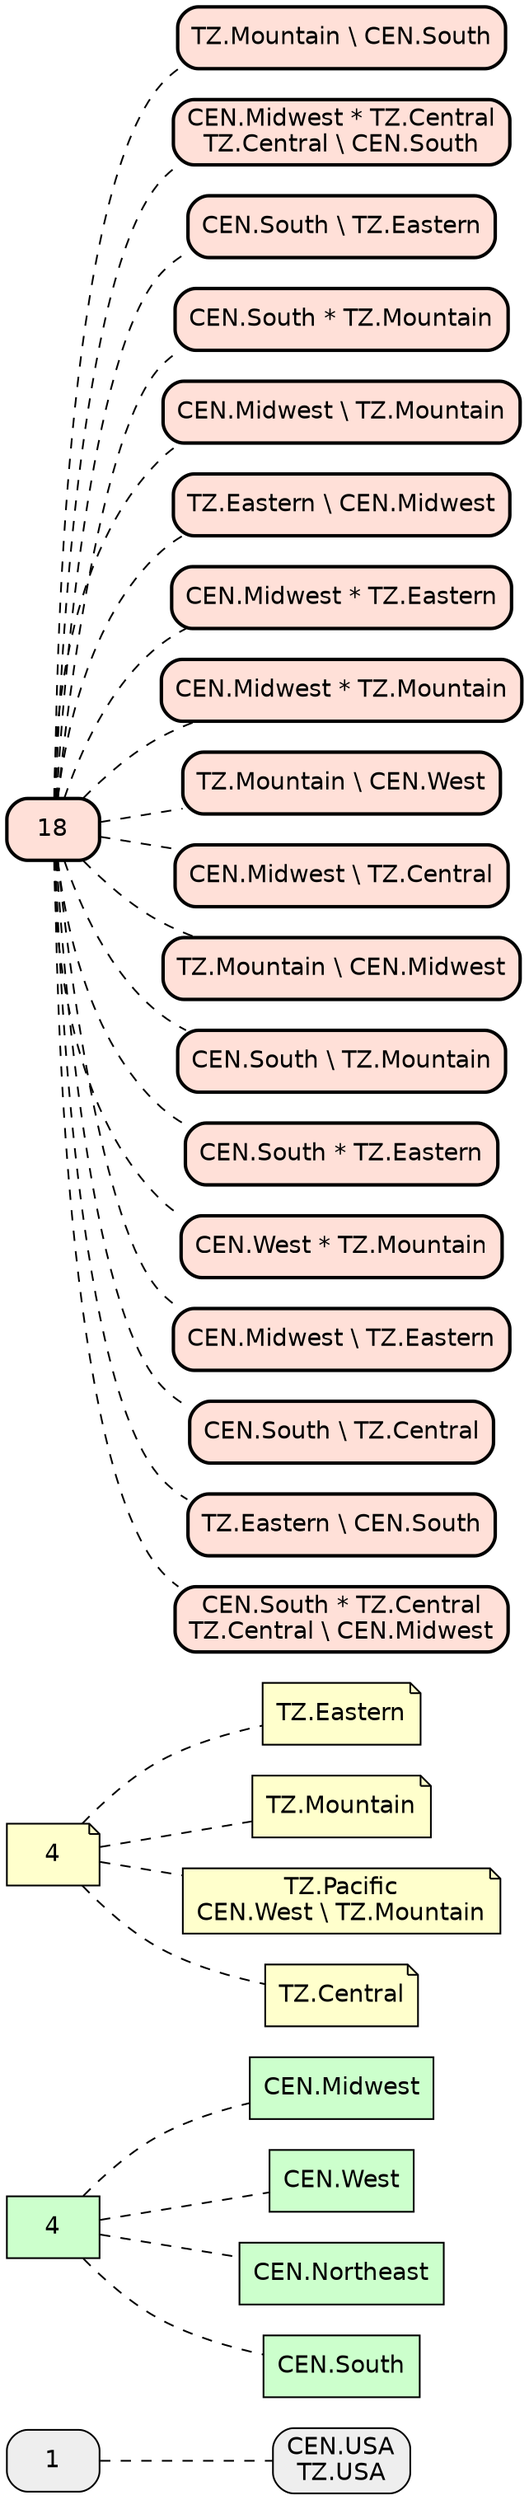 
graph{
rankdir=LR
edge [style=dashed]
n0 [fillcolor="#EEEEEE", style="filled,rounded", shape=box, fontname="helvetica", label=1];
n1 [fillcolor="#EEEEEE", style="filled,rounded", shape=box, fontname="helvetica", label="CEN.USA\nTZ.USA"];
n0 -- n1;
n2 [fillcolor="#CCFFCC", shape=box, style=filled, fontname="helvetica", label=4];
n3 [fillcolor="#CCFFCC", shape=box, style=filled, fontname="helvetica", label="CEN.Midwest"];
n2 -- n3;
n4 [fillcolor="#CCFFCC", shape=box, style=filled, fontname="helvetica", label="CEN.West"];
n2 -- n4;
n5 [fillcolor="#CCFFCC", shape=box, style=filled, fontname="helvetica", label="CEN.Northeast"];
n2 -- n5;
n6 [fillcolor="#CCFFCC", shape=box, style=filled, fontname="helvetica", label="CEN.South"];
n2 -- n6;
n7 [shape=note, fillcolor="#FFFFCC", style=filled, fontname="helvetica", label=4];
n8 [shape=note, fillcolor="#FFFFCC", style=filled, fontname="helvetica", label="TZ.Eastern"];
n7 -- n8;
n9 [shape=note, fillcolor="#FFFFCC", style=filled, fontname="helvetica", label="TZ.Mountain"];
n7 -- n9;
n10 [shape=note, fillcolor="#FFFFCC", style=filled, fontname="helvetica", label="TZ.Pacific\nCEN.West \\ TZ.Mountain"];
n7 -- n10;
n11 [shape=note, fillcolor="#FFFFCC", style=filled, fontname="helvetica", label="TZ.Central"];
n7 -- n11;
n12 [style="filled,rounded,bold", shape=box, fontname="helvetica", fillcolor="#FFE0D8", label=18];
n13 [style="filled,rounded,bold", shape=box, fontname="helvetica", fillcolor="#FFE0D8", label="TZ.Mountain \\ CEN.South"];
n12 -- n13;
n14 [style="filled,rounded,bold", shape=box, fontname="helvetica", fillcolor="#FFE0D8", label="CEN.Midwest * TZ.Central\nTZ.Central \\ CEN.South"];
n12 -- n14;
n15 [style="filled,rounded,bold", shape=box, fontname="helvetica", fillcolor="#FFE0D8", label="CEN.South \\ TZ.Eastern"];
n12 -- n15;
n16 [style="filled,rounded,bold", shape=box, fontname="helvetica", fillcolor="#FFE0D8", label="CEN.South * TZ.Mountain"];
n12 -- n16;
n17 [style="filled,rounded,bold", shape=box, fontname="helvetica", fillcolor="#FFE0D8", label="CEN.Midwest \\ TZ.Mountain"];
n12 -- n17;
n18 [style="filled,rounded,bold", shape=box, fontname="helvetica", fillcolor="#FFE0D8", label="TZ.Eastern \\ CEN.Midwest"];
n12 -- n18;
n19 [style="filled,rounded,bold", shape=box, fontname="helvetica", fillcolor="#FFE0D8", label="CEN.Midwest * TZ.Eastern"];
n12 -- n19;
n20 [style="filled,rounded,bold", shape=box, fontname="helvetica", fillcolor="#FFE0D8", label="CEN.Midwest * TZ.Mountain"];
n12 -- n20;
n21 [style="filled,rounded,bold", shape=box, fontname="helvetica", fillcolor="#FFE0D8", label="TZ.Mountain \\ CEN.West"];
n12 -- n21;
n22 [style="filled,rounded,bold", shape=box, fontname="helvetica", fillcolor="#FFE0D8", label="CEN.Midwest \\ TZ.Central"];
n12 -- n22;
n23 [style="filled,rounded,bold", shape=box, fontname="helvetica", fillcolor="#FFE0D8", label="TZ.Mountain \\ CEN.Midwest"];
n12 -- n23;
n24 [style="filled,rounded,bold", shape=box, fontname="helvetica", fillcolor="#FFE0D8", label="CEN.South \\ TZ.Mountain"];
n12 -- n24;
n25 [style="filled,rounded,bold", shape=box, fontname="helvetica", fillcolor="#FFE0D8", label="CEN.South * TZ.Eastern"];
n12 -- n25;
n26 [style="filled,rounded,bold", shape=box, fontname="helvetica", fillcolor="#FFE0D8", label="CEN.West * TZ.Mountain"];
n12 -- n26;
n27 [style="filled,rounded,bold", shape=box, fontname="helvetica", fillcolor="#FFE0D8", label="CEN.Midwest \\ TZ.Eastern"];
n12 -- n27;
n28 [style="filled,rounded,bold", shape=box, fontname="helvetica", fillcolor="#FFE0D8", label="CEN.South \\ TZ.Central"];
n12 -- n28;
n29 [style="filled,rounded,bold", shape=box, fontname="helvetica", fillcolor="#FFE0D8", label="TZ.Eastern \\ CEN.South"];
n12 -- n29;
n30 [style="filled,rounded,bold", shape=box, fontname="helvetica", fillcolor="#FFE0D8", label="CEN.South * TZ.Central\nTZ.Central \\ CEN.Midwest"];
n12 -- n30;

}
            